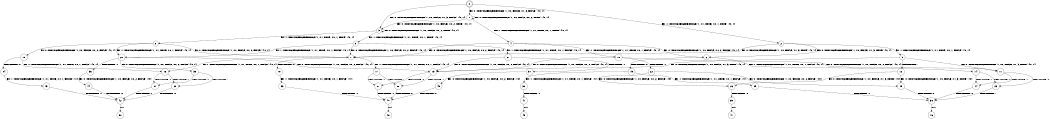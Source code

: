 digraph BCG {
size = "7, 10.5";
center = TRUE;
node [shape = circle];
0 [peripheries = 2];
0 -> 1 [label = "EX !0 !ATOMIC_EXCH_BRANCH (1, +0, FALSE, +1, 3, FALSE) !{0, 1}"];
0 -> 2 [label = "EX !1 !ATOMIC_EXCH_BRANCH (1, +1, TRUE, +0, 1, TRUE) !{0, 1}"];
0 -> 3 [label = "EX !0 !ATOMIC_EXCH_BRANCH (1, +0, FALSE, +1, 3, FALSE) !{0, 1}"];
1 -> 1 [label = "EX !0 !ATOMIC_EXCH_BRANCH (1, +0, FALSE, +0, 2, TRUE) !{0, 1}"];
1 -> 4 [label = "EX !1 !ATOMIC_EXCH_BRANCH (1, +1, TRUE, +0, 1, TRUE) !{0, 1}"];
1 -> 3 [label = "EX !0 !ATOMIC_EXCH_BRANCH (1, +0, FALSE, +0, 2, TRUE) !{0, 1}"];
2 -> 5 [label = "EX !1 !ATOMIC_EXCH_BRANCH (1, +1, TRUE, +0, 1, FALSE) !{0, 1}"];
2 -> 6 [label = "EX !0 !ATOMIC_EXCH_BRANCH (1, +0, FALSE, +1, 3, TRUE) !{0, 1}"];
2 -> 7 [label = "EX !0 !ATOMIC_EXCH_BRANCH (1, +0, FALSE, +1, 3, TRUE) !{0, 1}"];
3 -> 8 [label = "EX !1 !ATOMIC_EXCH_BRANCH (1, +1, TRUE, +0, 1, TRUE) !{0, 1}"];
3 -> 3 [label = "EX !0 !ATOMIC_EXCH_BRANCH (1, +0, FALSE, +0, 2, TRUE) !{0, 1}"];
3 -> 9 [label = "EX !1 !ATOMIC_EXCH_BRANCH (1, +1, TRUE, +0, 1, TRUE) !{0, 1}"];
4 -> 6 [label = "EX !0 !ATOMIC_EXCH_BRANCH (1, +0, FALSE, +0, 2, FALSE) !{0, 1}"];
4 -> 10 [label = "EX !1 !ATOMIC_EXCH_BRANCH (1, +1, TRUE, +0, 1, FALSE) !{0, 1}"];
4 -> 7 [label = "EX !0 !ATOMIC_EXCH_BRANCH (1, +0, FALSE, +0, 2, FALSE) !{0, 1}"];
5 -> 11 [label = "EX !0 !ATOMIC_EXCH_BRANCH (1, +0, FALSE, +1, 3, TRUE) !{0, 1}"];
5 -> 12 [label = "TERMINATE !1"];
5 -> 13 [label = "EX !0 !ATOMIC_EXCH_BRANCH (1, +0, FALSE, +1, 3, TRUE) !{0, 1}"];
6 -> 14 [label = "EX !1 !ATOMIC_EXCH_BRANCH (1, +1, TRUE, +0, 1, FALSE) !{0, 1}"];
6 -> 15 [label = "TERMINATE !0"];
7 -> 16 [label = "EX !1 !ATOMIC_EXCH_BRANCH (1, +1, TRUE, +0, 1, FALSE) !{0, 1}"];
7 -> 17 [label = "EX !1 !ATOMIC_EXCH_BRANCH (1, +1, TRUE, +0, 1, FALSE) !{0, 1}"];
7 -> 18 [label = "TERMINATE !0"];
8 -> 19 [label = "EX !0 !ATOMIC_EXCH_BRANCH (1, +0, FALSE, +0, 2, FALSE) !{0, 1}"];
8 -> 20 [label = "EX !1 !ATOMIC_EXCH_BRANCH (1, +1, TRUE, +0, 1, FALSE) !{0, 1}"];
8 -> 7 [label = "EX !0 !ATOMIC_EXCH_BRANCH (1, +0, FALSE, +0, 2, FALSE) !{0, 1}"];
9 -> 20 [label = "EX !1 !ATOMIC_EXCH_BRANCH (1, +1, TRUE, +0, 1, FALSE) !{0, 1}"];
9 -> 7 [label = "EX !0 !ATOMIC_EXCH_BRANCH (1, +0, FALSE, +0, 2, FALSE) !{0, 1}"];
9 -> 21 [label = "EX !1 !ATOMIC_EXCH_BRANCH (1, +1, TRUE, +0, 1, FALSE) !{0, 1}"];
10 -> 11 [label = "EX !0 !ATOMIC_EXCH_BRANCH (1, +0, FALSE, +0, 2, FALSE) !{0, 1}"];
10 -> 22 [label = "TERMINATE !1"];
10 -> 13 [label = "EX !0 !ATOMIC_EXCH_BRANCH (1, +0, FALSE, +0, 2, FALSE) !{0, 1}"];
11 -> 23 [label = "TERMINATE !0"];
11 -> 24 [label = "TERMINATE !1"];
12 -> 25 [label = "EX !0 !ATOMIC_EXCH_BRANCH (1, +0, FALSE, +1, 3, TRUE) !{0}"];
12 -> 26 [label = "EX !0 !ATOMIC_EXCH_BRANCH (1, +0, FALSE, +1, 3, TRUE) !{0}"];
13 -> 27 [label = "TERMINATE !0"];
13 -> 28 [label = "TERMINATE !1"];
14 -> 23 [label = "TERMINATE !0"];
14 -> 24 [label = "TERMINATE !1"];
15 -> 29 [label = "EX !1 !ATOMIC_EXCH_BRANCH (1, +1, TRUE, +0, 1, FALSE) !{1}"];
15 -> 30 [label = "EX !1 !ATOMIC_EXCH_BRANCH (1, +1, TRUE, +0, 1, FALSE) !{1}"];
16 -> 31 [label = "TERMINATE !0"];
16 -> 32 [label = "TERMINATE !1"];
17 -> 27 [label = "TERMINATE !0"];
17 -> 28 [label = "TERMINATE !1"];
18 -> 33 [label = "EX !1 !ATOMIC_EXCH_BRANCH (1, +1, TRUE, +0, 1, FALSE) !{1}"];
19 -> 16 [label = "EX !1 !ATOMIC_EXCH_BRANCH (1, +1, TRUE, +0, 1, FALSE) !{0, 1}"];
19 -> 34 [label = "TERMINATE !0"];
20 -> 35 [label = "EX !0 !ATOMIC_EXCH_BRANCH (1, +0, FALSE, +0, 2, FALSE) !{0, 1}"];
20 -> 36 [label = "TERMINATE !1"];
20 -> 13 [label = "EX !0 !ATOMIC_EXCH_BRANCH (1, +0, FALSE, +0, 2, FALSE) !{0, 1}"];
21 -> 13 [label = "EX !0 !ATOMIC_EXCH_BRANCH (1, +0, FALSE, +0, 2, FALSE) !{0, 1}"];
21 -> 37 [label = "TERMINATE !1"];
22 -> 25 [label = "EX !0 !ATOMIC_EXCH_BRANCH (1, +0, FALSE, +0, 2, FALSE) !{0}"];
22 -> 26 [label = "EX !0 !ATOMIC_EXCH_BRANCH (1, +0, FALSE, +0, 2, FALSE) !{0}"];
23 -> 38 [label = "TERMINATE !1"];
24 -> 38 [label = "TERMINATE !0"];
25 -> 38 [label = "TERMINATE !0"];
26 -> 39 [label = "TERMINATE !0"];
27 -> 40 [label = "TERMINATE !1"];
28 -> 40 [label = "TERMINATE !0"];
29 -> 38 [label = "TERMINATE !1"];
30 -> 41 [label = "TERMINATE !1"];
31 -> 42 [label = "TERMINATE !1"];
32 -> 42 [label = "TERMINATE !0"];
33 -> 40 [label = "TERMINATE !1"];
34 -> 43 [label = "EX !1 !ATOMIC_EXCH_BRANCH (1, +1, TRUE, +0, 1, FALSE) !{1}"];
35 -> 31 [label = "TERMINATE !0"];
35 -> 32 [label = "TERMINATE !1"];
36 -> 44 [label = "EX !0 !ATOMIC_EXCH_BRANCH (1, +0, FALSE, +0, 2, FALSE) !{0}"];
37 -> 45 [label = "EX !0 !ATOMIC_EXCH_BRANCH (1, +0, FALSE, +0, 2, FALSE) !{0}"];
38 -> 46 [label = "exit"];
39 -> 47 [label = "exit"];
40 -> 48 [label = "exit"];
41 -> 49 [label = "exit"];
42 -> 50 [label = "exit"];
43 -> 42 [label = "TERMINATE !1"];
44 -> 42 [label = "TERMINATE !0"];
45 -> 40 [label = "TERMINATE !0"];
}
